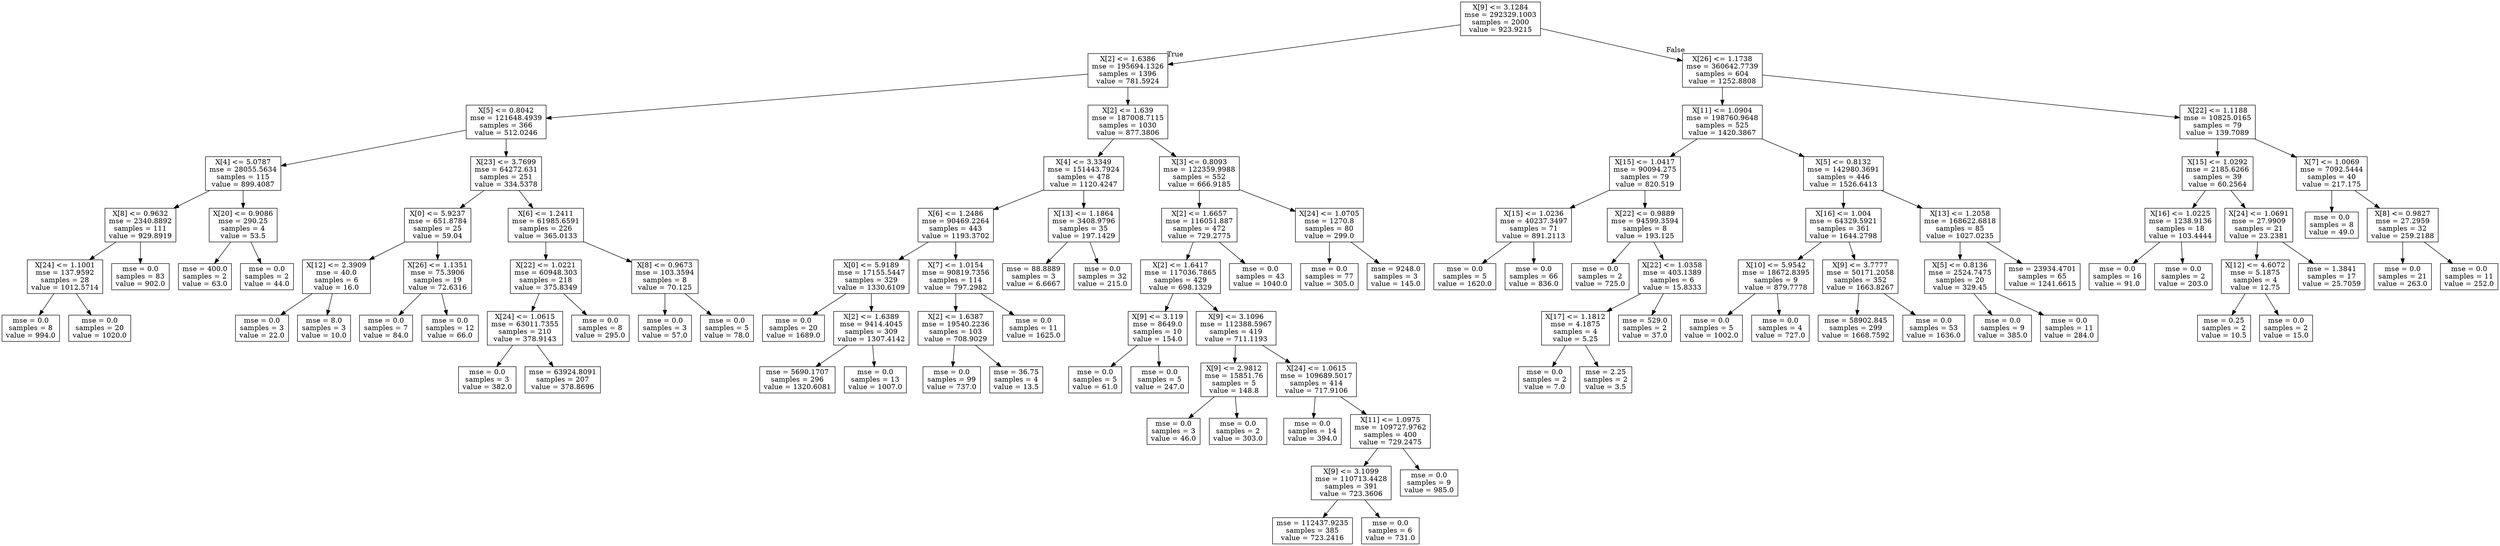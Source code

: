 digraph Tree {
node [shape=box] ;
0 [label="X[9] <= 3.1284\nmse = 292329.1003\nsamples = 2000\nvalue = 923.9215"] ;
1 [label="X[2] <= 1.6386\nmse = 195694.1326\nsamples = 1396\nvalue = 781.5924"] ;
0 -> 1 [labeldistance=2.5, labelangle=45, headlabel="True"] ;
2 [label="X[5] <= 0.8042\nmse = 121648.4939\nsamples = 366\nvalue = 512.0246"] ;
1 -> 2 ;
3 [label="X[4] <= 5.0787\nmse = 28055.5634\nsamples = 115\nvalue = 899.4087"] ;
2 -> 3 ;
4 [label="X[8] <= 0.9632\nmse = 2340.8892\nsamples = 111\nvalue = 929.8919"] ;
3 -> 4 ;
5 [label="X[24] <= 1.1001\nmse = 137.9592\nsamples = 28\nvalue = 1012.5714"] ;
4 -> 5 ;
6 [label="mse = 0.0\nsamples = 8\nvalue = 994.0"] ;
5 -> 6 ;
7 [label="mse = 0.0\nsamples = 20\nvalue = 1020.0"] ;
5 -> 7 ;
8 [label="mse = 0.0\nsamples = 83\nvalue = 902.0"] ;
4 -> 8 ;
9 [label="X[20] <= 0.9086\nmse = 290.25\nsamples = 4\nvalue = 53.5"] ;
3 -> 9 ;
10 [label="mse = 400.0\nsamples = 2\nvalue = 63.0"] ;
9 -> 10 ;
11 [label="mse = 0.0\nsamples = 2\nvalue = 44.0"] ;
9 -> 11 ;
12 [label="X[23] <= 3.7699\nmse = 64272.631\nsamples = 251\nvalue = 334.5378"] ;
2 -> 12 ;
13 [label="X[0] <= 5.9237\nmse = 651.8784\nsamples = 25\nvalue = 59.04"] ;
12 -> 13 ;
14 [label="X[12] <= 2.3909\nmse = 40.0\nsamples = 6\nvalue = 16.0"] ;
13 -> 14 ;
15 [label="mse = 0.0\nsamples = 3\nvalue = 22.0"] ;
14 -> 15 ;
16 [label="mse = 8.0\nsamples = 3\nvalue = 10.0"] ;
14 -> 16 ;
17 [label="X[26] <= 1.1351\nmse = 75.3906\nsamples = 19\nvalue = 72.6316"] ;
13 -> 17 ;
18 [label="mse = 0.0\nsamples = 7\nvalue = 84.0"] ;
17 -> 18 ;
19 [label="mse = 0.0\nsamples = 12\nvalue = 66.0"] ;
17 -> 19 ;
20 [label="X[6] <= 1.2411\nmse = 61985.6591\nsamples = 226\nvalue = 365.0133"] ;
12 -> 20 ;
21 [label="X[22] <= 1.0221\nmse = 60948.303\nsamples = 218\nvalue = 375.8349"] ;
20 -> 21 ;
22 [label="X[24] <= 1.0615\nmse = 63011.7355\nsamples = 210\nvalue = 378.9143"] ;
21 -> 22 ;
23 [label="mse = 0.0\nsamples = 3\nvalue = 382.0"] ;
22 -> 23 ;
24 [label="mse = 63924.8091\nsamples = 207\nvalue = 378.8696"] ;
22 -> 24 ;
25 [label="mse = 0.0\nsamples = 8\nvalue = 295.0"] ;
21 -> 25 ;
26 [label="X[8] <= 0.9673\nmse = 103.3594\nsamples = 8\nvalue = 70.125"] ;
20 -> 26 ;
27 [label="mse = 0.0\nsamples = 3\nvalue = 57.0"] ;
26 -> 27 ;
28 [label="mse = 0.0\nsamples = 5\nvalue = 78.0"] ;
26 -> 28 ;
29 [label="X[2] <= 1.639\nmse = 187008.7115\nsamples = 1030\nvalue = 877.3806"] ;
1 -> 29 ;
30 [label="X[4] <= 3.3349\nmse = 151443.7924\nsamples = 478\nvalue = 1120.4247"] ;
29 -> 30 ;
31 [label="X[6] <= 1.2486\nmse = 90469.2264\nsamples = 443\nvalue = 1193.3702"] ;
30 -> 31 ;
32 [label="X[0] <= 5.9189\nmse = 17155.5447\nsamples = 329\nvalue = 1330.6109"] ;
31 -> 32 ;
33 [label="mse = 0.0\nsamples = 20\nvalue = 1689.0"] ;
32 -> 33 ;
34 [label="X[2] <= 1.6389\nmse = 9414.4045\nsamples = 309\nvalue = 1307.4142"] ;
32 -> 34 ;
35 [label="mse = 5690.1707\nsamples = 296\nvalue = 1320.6081"] ;
34 -> 35 ;
36 [label="mse = 0.0\nsamples = 13\nvalue = 1007.0"] ;
34 -> 36 ;
37 [label="X[7] <= 1.0154\nmse = 90819.7356\nsamples = 114\nvalue = 797.2982"] ;
31 -> 37 ;
38 [label="X[2] <= 1.6387\nmse = 19540.2236\nsamples = 103\nvalue = 708.9029"] ;
37 -> 38 ;
39 [label="mse = 0.0\nsamples = 99\nvalue = 737.0"] ;
38 -> 39 ;
40 [label="mse = 36.75\nsamples = 4\nvalue = 13.5"] ;
38 -> 40 ;
41 [label="mse = 0.0\nsamples = 11\nvalue = 1625.0"] ;
37 -> 41 ;
42 [label="X[13] <= 1.1864\nmse = 3408.9796\nsamples = 35\nvalue = 197.1429"] ;
30 -> 42 ;
43 [label="mse = 88.8889\nsamples = 3\nvalue = 6.6667"] ;
42 -> 43 ;
44 [label="mse = 0.0\nsamples = 32\nvalue = 215.0"] ;
42 -> 44 ;
45 [label="X[3] <= 0.8093\nmse = 122359.9988\nsamples = 552\nvalue = 666.9185"] ;
29 -> 45 ;
46 [label="X[2] <= 1.6657\nmse = 116051.887\nsamples = 472\nvalue = 729.2775"] ;
45 -> 46 ;
47 [label="X[2] <= 1.6417\nmse = 117036.7865\nsamples = 429\nvalue = 698.1329"] ;
46 -> 47 ;
48 [label="X[9] <= 3.119\nmse = 8649.0\nsamples = 10\nvalue = 154.0"] ;
47 -> 48 ;
49 [label="mse = 0.0\nsamples = 5\nvalue = 61.0"] ;
48 -> 49 ;
50 [label="mse = 0.0\nsamples = 5\nvalue = 247.0"] ;
48 -> 50 ;
51 [label="X[9] <= 3.1096\nmse = 112388.5967\nsamples = 419\nvalue = 711.1193"] ;
47 -> 51 ;
52 [label="X[9] <= 2.9812\nmse = 15851.76\nsamples = 5\nvalue = 148.8"] ;
51 -> 52 ;
53 [label="mse = 0.0\nsamples = 3\nvalue = 46.0"] ;
52 -> 53 ;
54 [label="mse = 0.0\nsamples = 2\nvalue = 303.0"] ;
52 -> 54 ;
55 [label="X[24] <= 1.0615\nmse = 109689.5017\nsamples = 414\nvalue = 717.9106"] ;
51 -> 55 ;
56 [label="mse = 0.0\nsamples = 14\nvalue = 394.0"] ;
55 -> 56 ;
57 [label="X[11] <= 1.0975\nmse = 109727.9762\nsamples = 400\nvalue = 729.2475"] ;
55 -> 57 ;
58 [label="X[9] <= 3.1099\nmse = 110713.4428\nsamples = 391\nvalue = 723.3606"] ;
57 -> 58 ;
59 [label="mse = 112437.9235\nsamples = 385\nvalue = 723.2416"] ;
58 -> 59 ;
60 [label="mse = 0.0\nsamples = 6\nvalue = 731.0"] ;
58 -> 60 ;
61 [label="mse = 0.0\nsamples = 9\nvalue = 985.0"] ;
57 -> 61 ;
62 [label="mse = 0.0\nsamples = 43\nvalue = 1040.0"] ;
46 -> 62 ;
63 [label="X[24] <= 1.0705\nmse = 1270.8\nsamples = 80\nvalue = 299.0"] ;
45 -> 63 ;
64 [label="mse = 0.0\nsamples = 77\nvalue = 305.0"] ;
63 -> 64 ;
65 [label="mse = 9248.0\nsamples = 3\nvalue = 145.0"] ;
63 -> 65 ;
66 [label="X[26] <= 1.1738\nmse = 360642.7739\nsamples = 604\nvalue = 1252.8808"] ;
0 -> 66 [labeldistance=2.5, labelangle=-45, headlabel="False"] ;
67 [label="X[11] <= 1.0904\nmse = 198760.9648\nsamples = 525\nvalue = 1420.3867"] ;
66 -> 67 ;
68 [label="X[15] <= 1.0417\nmse = 90094.275\nsamples = 79\nvalue = 820.519"] ;
67 -> 68 ;
69 [label="X[15] <= 1.0236\nmse = 40237.3497\nsamples = 71\nvalue = 891.2113"] ;
68 -> 69 ;
70 [label="mse = 0.0\nsamples = 5\nvalue = 1620.0"] ;
69 -> 70 ;
71 [label="mse = 0.0\nsamples = 66\nvalue = 836.0"] ;
69 -> 71 ;
72 [label="X[22] <= 0.9889\nmse = 94599.3594\nsamples = 8\nvalue = 193.125"] ;
68 -> 72 ;
73 [label="mse = 0.0\nsamples = 2\nvalue = 725.0"] ;
72 -> 73 ;
74 [label="X[22] <= 1.0358\nmse = 403.1389\nsamples = 6\nvalue = 15.8333"] ;
72 -> 74 ;
75 [label="X[17] <= 1.1812\nmse = 4.1875\nsamples = 4\nvalue = 5.25"] ;
74 -> 75 ;
76 [label="mse = 0.0\nsamples = 2\nvalue = 7.0"] ;
75 -> 76 ;
77 [label="mse = 2.25\nsamples = 2\nvalue = 3.5"] ;
75 -> 77 ;
78 [label="mse = 529.0\nsamples = 2\nvalue = 37.0"] ;
74 -> 78 ;
79 [label="X[5] <= 0.8132\nmse = 142980.3691\nsamples = 446\nvalue = 1526.6413"] ;
67 -> 79 ;
80 [label="X[16] <= 1.004\nmse = 64329.5921\nsamples = 361\nvalue = 1644.2798"] ;
79 -> 80 ;
81 [label="X[10] <= 5.9542\nmse = 18672.8395\nsamples = 9\nvalue = 879.7778"] ;
80 -> 81 ;
82 [label="mse = 0.0\nsamples = 5\nvalue = 1002.0"] ;
81 -> 82 ;
83 [label="mse = 0.0\nsamples = 4\nvalue = 727.0"] ;
81 -> 83 ;
84 [label="X[9] <= 3.7777\nmse = 50171.2058\nsamples = 352\nvalue = 1663.8267"] ;
80 -> 84 ;
85 [label="mse = 58902.845\nsamples = 299\nvalue = 1668.7592"] ;
84 -> 85 ;
86 [label="mse = 0.0\nsamples = 53\nvalue = 1636.0"] ;
84 -> 86 ;
87 [label="X[13] <= 1.2058\nmse = 168622.6818\nsamples = 85\nvalue = 1027.0235"] ;
79 -> 87 ;
88 [label="X[5] <= 0.8136\nmse = 2524.7475\nsamples = 20\nvalue = 329.45"] ;
87 -> 88 ;
89 [label="mse = 0.0\nsamples = 9\nvalue = 385.0"] ;
88 -> 89 ;
90 [label="mse = 0.0\nsamples = 11\nvalue = 284.0"] ;
88 -> 90 ;
91 [label="mse = 23934.4701\nsamples = 65\nvalue = 1241.6615"] ;
87 -> 91 ;
92 [label="X[22] <= 1.1188\nmse = 10825.0165\nsamples = 79\nvalue = 139.7089"] ;
66 -> 92 ;
93 [label="X[15] <= 1.0292\nmse = 2185.6266\nsamples = 39\nvalue = 60.2564"] ;
92 -> 93 ;
94 [label="X[16] <= 1.0225\nmse = 1238.9136\nsamples = 18\nvalue = 103.4444"] ;
93 -> 94 ;
95 [label="mse = 0.0\nsamples = 16\nvalue = 91.0"] ;
94 -> 95 ;
96 [label="mse = 0.0\nsamples = 2\nvalue = 203.0"] ;
94 -> 96 ;
97 [label="X[24] <= 1.0691\nmse = 27.9909\nsamples = 21\nvalue = 23.2381"] ;
93 -> 97 ;
98 [label="X[12] <= 4.6072\nmse = 5.1875\nsamples = 4\nvalue = 12.75"] ;
97 -> 98 ;
99 [label="mse = 0.25\nsamples = 2\nvalue = 10.5"] ;
98 -> 99 ;
100 [label="mse = 0.0\nsamples = 2\nvalue = 15.0"] ;
98 -> 100 ;
101 [label="mse = 1.3841\nsamples = 17\nvalue = 25.7059"] ;
97 -> 101 ;
102 [label="X[7] <= 1.0069\nmse = 7092.5444\nsamples = 40\nvalue = 217.175"] ;
92 -> 102 ;
103 [label="mse = 0.0\nsamples = 8\nvalue = 49.0"] ;
102 -> 103 ;
104 [label="X[8] <= 0.9827\nmse = 27.2959\nsamples = 32\nvalue = 259.2188"] ;
102 -> 104 ;
105 [label="mse = 0.0\nsamples = 21\nvalue = 263.0"] ;
104 -> 105 ;
106 [label="mse = 0.0\nsamples = 11\nvalue = 252.0"] ;
104 -> 106 ;
}